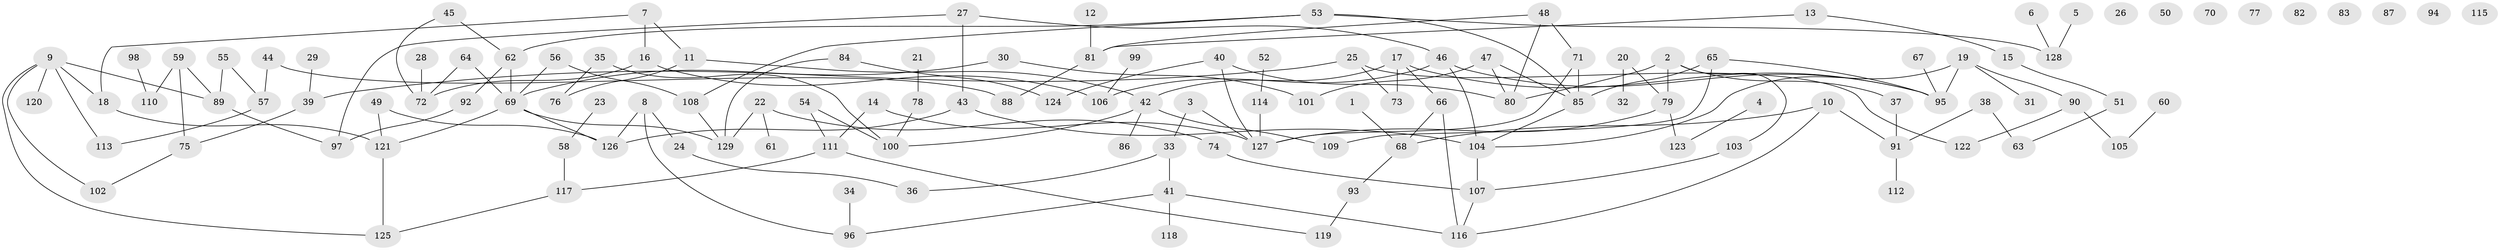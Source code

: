 // coarse degree distribution, {8: 0.06666666666666667, 1: 0.16666666666666666, 6: 0.2, 3: 0.16666666666666666, 2: 0.2, 7: 0.03333333333333333, 4: 0.13333333333333333, 5: 0.03333333333333333}
// Generated by graph-tools (version 1.1) at 2025/48/03/04/25 22:48:14]
// undirected, 129 vertices, 157 edges
graph export_dot {
  node [color=gray90,style=filled];
  1;
  2;
  3;
  4;
  5;
  6;
  7;
  8;
  9;
  10;
  11;
  12;
  13;
  14;
  15;
  16;
  17;
  18;
  19;
  20;
  21;
  22;
  23;
  24;
  25;
  26;
  27;
  28;
  29;
  30;
  31;
  32;
  33;
  34;
  35;
  36;
  37;
  38;
  39;
  40;
  41;
  42;
  43;
  44;
  45;
  46;
  47;
  48;
  49;
  50;
  51;
  52;
  53;
  54;
  55;
  56;
  57;
  58;
  59;
  60;
  61;
  62;
  63;
  64;
  65;
  66;
  67;
  68;
  69;
  70;
  71;
  72;
  73;
  74;
  75;
  76;
  77;
  78;
  79;
  80;
  81;
  82;
  83;
  84;
  85;
  86;
  87;
  88;
  89;
  90;
  91;
  92;
  93;
  94;
  95;
  96;
  97;
  98;
  99;
  100;
  101;
  102;
  103;
  104;
  105;
  106;
  107;
  108;
  109;
  110;
  111;
  112;
  113;
  114;
  115;
  116;
  117;
  118;
  119;
  120;
  121;
  122;
  123;
  124;
  125;
  126;
  127;
  128;
  129;
  1 -- 68;
  2 -- 37;
  2 -- 79;
  2 -- 80;
  2 -- 103;
  3 -- 33;
  3 -- 127;
  4 -- 123;
  5 -- 128;
  6 -- 128;
  7 -- 11;
  7 -- 16;
  7 -- 18;
  8 -- 24;
  8 -- 96;
  8 -- 126;
  9 -- 18;
  9 -- 89;
  9 -- 102;
  9 -- 113;
  9 -- 120;
  9 -- 125;
  10 -- 68;
  10 -- 91;
  10 -- 116;
  11 -- 42;
  11 -- 76;
  12 -- 81;
  13 -- 15;
  13 -- 81;
  14 -- 111;
  14 -- 127;
  15 -- 51;
  16 -- 72;
  16 -- 106;
  17 -- 42;
  17 -- 66;
  17 -- 73;
  17 -- 95;
  18 -- 121;
  19 -- 31;
  19 -- 90;
  19 -- 95;
  19 -- 104;
  20 -- 32;
  20 -- 79;
  21 -- 78;
  22 -- 61;
  22 -- 74;
  22 -- 129;
  23 -- 58;
  24 -- 36;
  25 -- 39;
  25 -- 73;
  25 -- 122;
  27 -- 43;
  27 -- 46;
  27 -- 97;
  28 -- 72;
  29 -- 39;
  30 -- 69;
  30 -- 101;
  33 -- 36;
  33 -- 41;
  34 -- 96;
  35 -- 76;
  35 -- 100;
  37 -- 91;
  38 -- 63;
  38 -- 91;
  39 -- 75;
  40 -- 80;
  40 -- 124;
  40 -- 127;
  41 -- 96;
  41 -- 116;
  41 -- 118;
  42 -- 86;
  42 -- 100;
  42 -- 109;
  43 -- 104;
  43 -- 126;
  44 -- 57;
  44 -- 88;
  45 -- 62;
  45 -- 72;
  46 -- 95;
  46 -- 104;
  46 -- 106;
  47 -- 80;
  47 -- 85;
  47 -- 101;
  48 -- 71;
  48 -- 80;
  48 -- 81;
  49 -- 121;
  49 -- 126;
  51 -- 63;
  52 -- 114;
  53 -- 62;
  53 -- 85;
  53 -- 108;
  53 -- 128;
  54 -- 100;
  54 -- 111;
  55 -- 57;
  55 -- 89;
  56 -- 69;
  56 -- 108;
  57 -- 113;
  58 -- 117;
  59 -- 75;
  59 -- 89;
  59 -- 110;
  60 -- 105;
  62 -- 69;
  62 -- 92;
  64 -- 69;
  64 -- 72;
  65 -- 85;
  65 -- 95;
  65 -- 109;
  66 -- 68;
  66 -- 116;
  67 -- 95;
  68 -- 93;
  69 -- 121;
  69 -- 126;
  69 -- 129;
  71 -- 85;
  71 -- 127;
  74 -- 107;
  75 -- 102;
  78 -- 100;
  79 -- 123;
  79 -- 127;
  81 -- 88;
  84 -- 124;
  84 -- 129;
  85 -- 104;
  89 -- 97;
  90 -- 105;
  90 -- 122;
  91 -- 112;
  92 -- 97;
  93 -- 119;
  98 -- 110;
  99 -- 106;
  103 -- 107;
  104 -- 107;
  107 -- 116;
  108 -- 129;
  111 -- 117;
  111 -- 119;
  114 -- 127;
  117 -- 125;
  121 -- 125;
}
